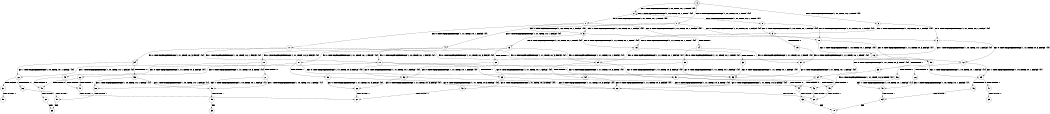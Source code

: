 digraph BCG {
size = "7, 10.5";
center = TRUE;
node [shape = circle];
0 [peripheries = 2];
0 -> 1 [label = "EX !0 !ATOMIC_EXCH_BRANCH (1, +1, TRUE, +0, 1, TRUE) !{0}"];
0 -> 2 [label = "EX !1 !ATOMIC_EXCH_BRANCH (1, +0, TRUE, +0, 1, TRUE) !{0}"];
0 -> 3 [label = "EX !0 !ATOMIC_EXCH_BRANCH (1, +1, TRUE, +0, 1, TRUE) !{0}"];
1 -> 4 [label = "EX !0 !ATOMIC_EXCH_BRANCH (1, +1, TRUE, +0, 1, FALSE) !{0}"];
1 -> 5 [label = "EX !1 !ATOMIC_EXCH_BRANCH (1, +0, TRUE, +0, 1, FALSE) !{0}"];
1 -> 6 [label = "EX !0 !ATOMIC_EXCH_BRANCH (1, +1, TRUE, +0, 1, FALSE) !{0}"];
2 -> 2 [label = "EX !1 !ATOMIC_EXCH_BRANCH (1, +0, TRUE, +0, 1, TRUE) !{0}"];
2 -> 7 [label = "EX !0 !ATOMIC_EXCH_BRANCH (1, +1, TRUE, +0, 1, TRUE) !{0}"];
2 -> 8 [label = "EX !0 !ATOMIC_EXCH_BRANCH (1, +1, TRUE, +0, 1, TRUE) !{0}"];
3 -> 9 [label = "EX !1 !ATOMIC_EXCH_BRANCH (1, +0, TRUE, +0, 1, FALSE) !{0}"];
3 -> 6 [label = "EX !0 !ATOMIC_EXCH_BRANCH (1, +1, TRUE, +0, 1, FALSE) !{0}"];
4 -> 10 [label = "EX !0 !ATOMIC_EXCH_BRANCH (1, +1, TRUE, +0, 3, FALSE) !{0}"];
4 -> 11 [label = "EX !1 !ATOMIC_EXCH_BRANCH (1, +0, TRUE, +0, 1, FALSE) !{0}"];
4 -> 12 [label = "EX !0 !ATOMIC_EXCH_BRANCH (1, +1, TRUE, +0, 3, FALSE) !{0}"];
5 -> 13 [label = "EX !0 !ATOMIC_EXCH_BRANCH (1, +1, TRUE, +0, 1, TRUE) !{0}"];
5 -> 14 [label = "TERMINATE !1"];
5 -> 15 [label = "EX !0 !ATOMIC_EXCH_BRANCH (1, +1, TRUE, +0, 1, TRUE) !{0}"];
6 -> 16 [label = "EX !1 !ATOMIC_EXCH_BRANCH (1, +0, TRUE, +0, 1, FALSE) !{0}"];
6 -> 12 [label = "EX !0 !ATOMIC_EXCH_BRANCH (1, +1, TRUE, +0, 3, FALSE) !{0}"];
7 -> 17 [label = "EX !0 !ATOMIC_EXCH_BRANCH (1, +1, TRUE, +0, 1, FALSE) !{0}"];
7 -> 5 [label = "EX !1 !ATOMIC_EXCH_BRANCH (1, +0, TRUE, +0, 1, FALSE) !{0}"];
7 -> 18 [label = "EX !0 !ATOMIC_EXCH_BRANCH (1, +1, TRUE, +0, 1, FALSE) !{0}"];
8 -> 9 [label = "EX !1 !ATOMIC_EXCH_BRANCH (1, +0, TRUE, +0, 1, FALSE) !{0}"];
8 -> 18 [label = "EX !0 !ATOMIC_EXCH_BRANCH (1, +1, TRUE, +0, 1, FALSE) !{0}"];
9 -> 19 [label = "TERMINATE !1"];
9 -> 15 [label = "EX !0 !ATOMIC_EXCH_BRANCH (1, +1, TRUE, +0, 1, TRUE) !{0}"];
10 -> 20 [label = "EX !1 !ATOMIC_EXCH_BRANCH (1, +0, TRUE, +0, 1, FALSE) !{0}"];
10 -> 21 [label = "TERMINATE !0"];
11 -> 22 [label = "EX !0 !ATOMIC_EXCH_BRANCH (1, +1, TRUE, +0, 3, TRUE) !{0}"];
11 -> 23 [label = "TERMINATE !1"];
11 -> 24 [label = "EX !0 !ATOMIC_EXCH_BRANCH (1, +1, TRUE, +0, 3, TRUE) !{0}"];
12 -> 25 [label = "EX !1 !ATOMIC_EXCH_BRANCH (1, +0, TRUE, +0, 1, FALSE) !{0}"];
12 -> 26 [label = "TERMINATE !0"];
13 -> 27 [label = "EX !0 !ATOMIC_EXCH_BRANCH (1, +1, TRUE, +0, 1, FALSE) !{0}"];
13 -> 28 [label = "TERMINATE !1"];
13 -> 29 [label = "EX !0 !ATOMIC_EXCH_BRANCH (1, +1, TRUE, +0, 1, FALSE) !{0}"];
14 -> 30 [label = "EX !0 !ATOMIC_EXCH_BRANCH (1, +1, TRUE, +0, 1, TRUE) !{0}"];
14 -> 31 [label = "EX !0 !ATOMIC_EXCH_BRANCH (1, +1, TRUE, +0, 1, TRUE) !{0}"];
15 -> 32 [label = "TERMINATE !1"];
15 -> 29 [label = "EX !0 !ATOMIC_EXCH_BRANCH (1, +1, TRUE, +0, 1, FALSE) !{0}"];
16 -> 33 [label = "TERMINATE !1"];
16 -> 24 [label = "EX !0 !ATOMIC_EXCH_BRANCH (1, +1, TRUE, +0, 3, TRUE) !{0}"];
17 -> 34 [label = "EX !0 !ATOMIC_EXCH_BRANCH (1, +1, TRUE, +0, 3, FALSE) !{0}"];
17 -> 11 [label = "EX !1 !ATOMIC_EXCH_BRANCH (1, +0, TRUE, +0, 1, FALSE) !{0}"];
17 -> 35 [label = "EX !0 !ATOMIC_EXCH_BRANCH (1, +1, TRUE, +0, 3, FALSE) !{0}"];
18 -> 16 [label = "EX !1 !ATOMIC_EXCH_BRANCH (1, +0, TRUE, +0, 1, FALSE) !{0}"];
18 -> 35 [label = "EX !0 !ATOMIC_EXCH_BRANCH (1, +1, TRUE, +0, 3, FALSE) !{0}"];
19 -> 31 [label = "EX !0 !ATOMIC_EXCH_BRANCH (1, +1, TRUE, +0, 1, TRUE) !{0}"];
20 -> 36 [label = "TERMINATE !0"];
20 -> 37 [label = "TERMINATE !1"];
21 -> 38 [label = "EX !1 !ATOMIC_EXCH_BRANCH (1, +0, TRUE, +0, 1, FALSE) !{1}"];
21 -> 39 [label = "EX !1 !ATOMIC_EXCH_BRANCH (1, +0, TRUE, +0, 1, FALSE) !{1}"];
22 -> 40 [label = "TERMINATE !0"];
22 -> 41 [label = "TERMINATE !1"];
23 -> 42 [label = "EX !0 !ATOMIC_EXCH_BRANCH (1, +1, TRUE, +0, 3, TRUE) !{0}"];
23 -> 43 [label = "EX !0 !ATOMIC_EXCH_BRANCH (1, +1, TRUE, +0, 3, TRUE) !{0}"];
24 -> 44 [label = "TERMINATE !0"];
24 -> 45 [label = "TERMINATE !1"];
25 -> 46 [label = "TERMINATE !0"];
25 -> 47 [label = "TERMINATE !1"];
26 -> 48 [label = "EX !1 !ATOMIC_EXCH_BRANCH (1, +0, TRUE, +0, 1, FALSE) !{1}"];
27 -> 49 [label = "EX !0 !ATOMIC_EXCH_BRANCH (1, +1, TRUE, +0, 3, FALSE) !{0}"];
27 -> 50 [label = "TERMINATE !1"];
27 -> 51 [label = "EX !0 !ATOMIC_EXCH_BRANCH (1, +1, TRUE, +0, 3, FALSE) !{0}"];
28 -> 52 [label = "EX !0 !ATOMIC_EXCH_BRANCH (1, +1, TRUE, +0, 1, FALSE) !{0}"];
28 -> 53 [label = "EX !0 !ATOMIC_EXCH_BRANCH (1, +1, TRUE, +0, 1, FALSE) !{0}"];
29 -> 54 [label = "TERMINATE !1"];
29 -> 51 [label = "EX !0 !ATOMIC_EXCH_BRANCH (1, +1, TRUE, +0, 3, FALSE) !{0}"];
30 -> 52 [label = "EX !0 !ATOMIC_EXCH_BRANCH (1, +1, TRUE, +0, 1, FALSE) !{0}"];
30 -> 53 [label = "EX !0 !ATOMIC_EXCH_BRANCH (1, +1, TRUE, +0, 1, FALSE) !{0}"];
31 -> 53 [label = "EX !0 !ATOMIC_EXCH_BRANCH (1, +1, TRUE, +0, 1, FALSE) !{0}"];
32 -> 53 [label = "EX !0 !ATOMIC_EXCH_BRANCH (1, +1, TRUE, +0, 1, FALSE) !{0}"];
33 -> 43 [label = "EX !0 !ATOMIC_EXCH_BRANCH (1, +1, TRUE, +0, 3, TRUE) !{0}"];
34 -> 20 [label = "EX !1 !ATOMIC_EXCH_BRANCH (1, +0, TRUE, +0, 1, FALSE) !{0}"];
34 -> 55 [label = "TERMINATE !0"];
35 -> 25 [label = "EX !1 !ATOMIC_EXCH_BRANCH (1, +0, TRUE, +0, 1, FALSE) !{0}"];
35 -> 56 [label = "TERMINATE !0"];
36 -> 57 [label = "TERMINATE !1"];
37 -> 58 [label = "TERMINATE !0"];
38 -> 57 [label = "TERMINATE !1"];
39 -> 59 [label = "TERMINATE !1"];
40 -> 60 [label = "TERMINATE !1"];
41 -> 61 [label = "TERMINATE !0"];
42 -> 61 [label = "TERMINATE !0"];
43 -> 62 [label = "TERMINATE !0"];
44 -> 63 [label = "TERMINATE !1"];
45 -> 62 [label = "TERMINATE !0"];
46 -> 64 [label = "TERMINATE !1"];
47 -> 65 [label = "TERMINATE !0"];
48 -> 64 [label = "TERMINATE !1"];
49 -> 40 [label = "TERMINATE !0"];
49 -> 41 [label = "TERMINATE !1"];
50 -> 66 [label = "EX !0 !ATOMIC_EXCH_BRANCH (1, +1, TRUE, +0, 3, FALSE) !{0}"];
50 -> 67 [label = "EX !0 !ATOMIC_EXCH_BRANCH (1, +1, TRUE, +0, 3, FALSE) !{0}"];
51 -> 44 [label = "TERMINATE !0"];
51 -> 45 [label = "TERMINATE !1"];
52 -> 66 [label = "EX !0 !ATOMIC_EXCH_BRANCH (1, +1, TRUE, +0, 3, FALSE) !{0}"];
52 -> 67 [label = "EX !0 !ATOMIC_EXCH_BRANCH (1, +1, TRUE, +0, 3, FALSE) !{0}"];
53 -> 67 [label = "EX !0 !ATOMIC_EXCH_BRANCH (1, +1, TRUE, +0, 3, FALSE) !{0}"];
54 -> 67 [label = "EX !0 !ATOMIC_EXCH_BRANCH (1, +1, TRUE, +0, 3, FALSE) !{0}"];
55 -> 38 [label = "EX !1 !ATOMIC_EXCH_BRANCH (1, +0, TRUE, +0, 1, FALSE) !{1}"];
55 -> 39 [label = "EX !1 !ATOMIC_EXCH_BRANCH (1, +0, TRUE, +0, 1, FALSE) !{1}"];
56 -> 48 [label = "EX !1 !ATOMIC_EXCH_BRANCH (1, +0, TRUE, +0, 1, FALSE) !{1}"];
57 -> 68 [label = "exit"];
59 -> 69 [label = "exit"];
60 -> 68 [label = "exit"];
63 -> 70 [label = "exit"];
64 -> 70 [label = "exit"];
66 -> 61 [label = "TERMINATE !0"];
67 -> 62 [label = "TERMINATE !0"];
}
